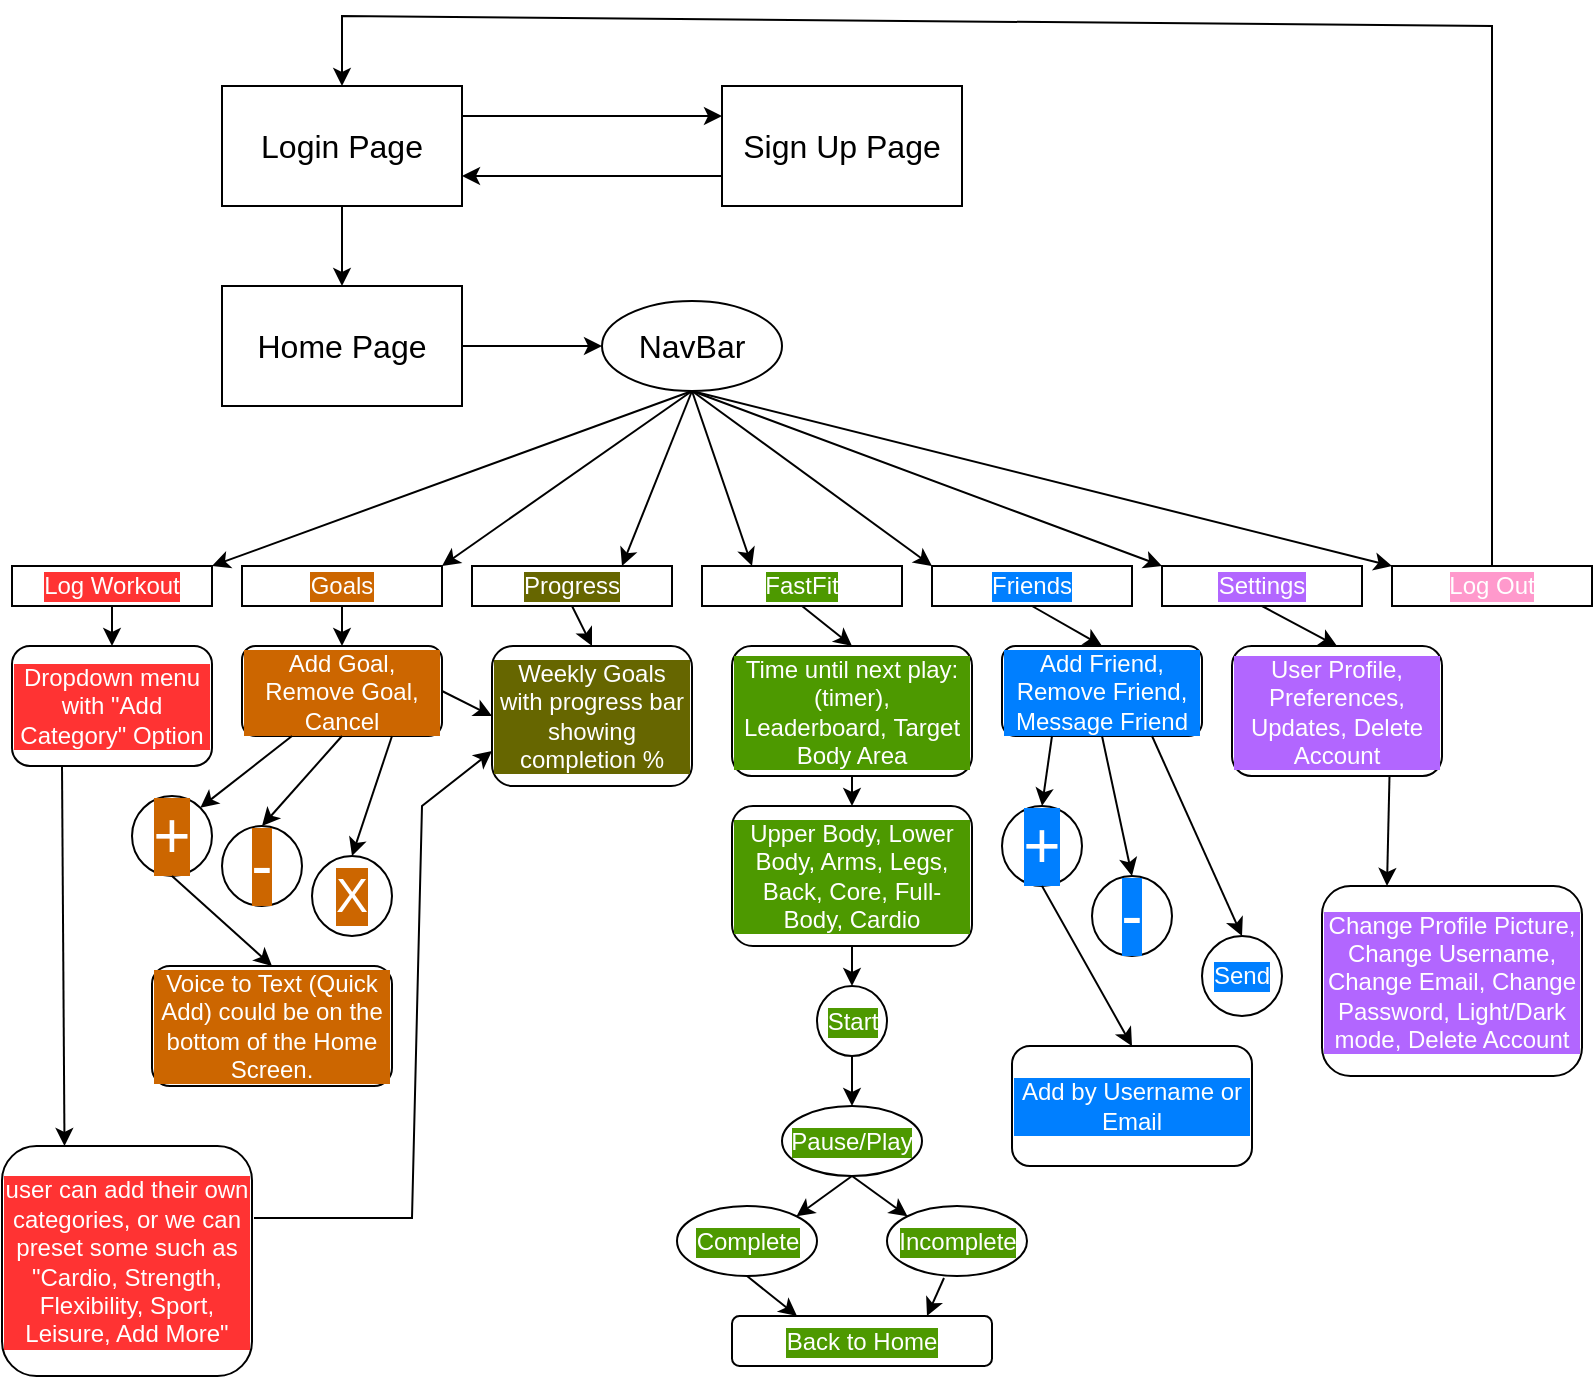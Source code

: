 <mxfile version="24.7.10">
  <diagram name="Page-1" id="Ibu_ShTeSwuRrmiSXFoi">
    <mxGraphModel dx="1316" dy="737" grid="1" gridSize="5" guides="1" tooltips="1" connect="1" arrows="1" fold="1" page="1" pageScale="1" pageWidth="850" pageHeight="1100" math="0" shadow="0">
      <root>
        <mxCell id="0" />
        <mxCell id="1" parent="0" />
        <mxCell id="kRHaIRPuTOjawNohXD7s-1" value="Login Page" style="rounded=0;whiteSpace=wrap;html=1;fontSize=16;" parent="1" vertex="1">
          <mxGeometry x="145" y="60" width="120" height="60" as="geometry" />
        </mxCell>
        <mxCell id="kRHaIRPuTOjawNohXD7s-2" value="Sign Up Page" style="rounded=0;whiteSpace=wrap;html=1;fontSize=16;" parent="1" vertex="1">
          <mxGeometry x="395" y="60" width="120" height="60" as="geometry" />
        </mxCell>
        <mxCell id="kRHaIRPuTOjawNohXD7s-3" value="" style="endArrow=classic;html=1;rounded=0;exitX=1;exitY=0.25;exitDx=0;exitDy=0;entryX=0;entryY=0.25;entryDx=0;entryDy=0;" parent="1" source="kRHaIRPuTOjawNohXD7s-1" target="kRHaIRPuTOjawNohXD7s-2" edge="1">
          <mxGeometry width="50" height="50" relative="1" as="geometry">
            <mxPoint x="280" y="80" as="sourcePoint" />
            <mxPoint x="380" y="80" as="targetPoint" />
            <Array as="points" />
          </mxGeometry>
        </mxCell>
        <mxCell id="kRHaIRPuTOjawNohXD7s-4" value="" style="endArrow=classic;html=1;rounded=0;exitX=0;exitY=0.75;exitDx=0;exitDy=0;entryX=1;entryY=0.75;entryDx=0;entryDy=0;" parent="1" source="kRHaIRPuTOjawNohXD7s-2" target="kRHaIRPuTOjawNohXD7s-1" edge="1">
          <mxGeometry width="50" height="50" relative="1" as="geometry">
            <mxPoint x="380" y="100" as="sourcePoint" />
            <mxPoint x="280" y="100" as="targetPoint" />
          </mxGeometry>
        </mxCell>
        <mxCell id="kRHaIRPuTOjawNohXD7s-5" value="Home Page" style="rounded=0;whiteSpace=wrap;html=1;fontSize=16;" parent="1" vertex="1">
          <mxGeometry x="145" y="160" width="120" height="60" as="geometry" />
        </mxCell>
        <mxCell id="kRHaIRPuTOjawNohXD7s-6" value="NavBar" style="ellipse;whiteSpace=wrap;html=1;fontSize=16;" parent="1" vertex="1">
          <mxGeometry x="335" y="167.5" width="90" height="45" as="geometry" />
        </mxCell>
        <mxCell id="kRHaIRPuTOjawNohXD7s-7" value="" style="endArrow=classic;html=1;rounded=0;entryX=0.5;entryY=0;entryDx=0;entryDy=0;exitX=0.5;exitY=1;exitDx=0;exitDy=0;" parent="1" source="kRHaIRPuTOjawNohXD7s-1" target="kRHaIRPuTOjawNohXD7s-5" edge="1">
          <mxGeometry width="50" height="50" relative="1" as="geometry">
            <mxPoint x="200" y="125" as="sourcePoint" />
            <mxPoint x="450" y="355" as="targetPoint" />
          </mxGeometry>
        </mxCell>
        <mxCell id="kRHaIRPuTOjawNohXD7s-8" value="" style="endArrow=classic;html=1;rounded=0;exitX=1;exitY=0.5;exitDx=0;exitDy=0;entryX=0;entryY=0.5;entryDx=0;entryDy=0;" parent="1" source="kRHaIRPuTOjawNohXD7s-5" target="kRHaIRPuTOjawNohXD7s-6" edge="1">
          <mxGeometry width="50" height="50" relative="1" as="geometry">
            <mxPoint x="400" y="405" as="sourcePoint" />
            <mxPoint x="450" y="355" as="targetPoint" />
          </mxGeometry>
        </mxCell>
        <mxCell id="kRHaIRPuTOjawNohXD7s-11" value="Log Workout" style="rounded=0;whiteSpace=wrap;html=1;labelBackgroundColor=#FF3333;textShadow=0;fontColor=#FFFFFF;" parent="1" vertex="1">
          <mxGeometry x="40" y="300" width="100" height="20" as="geometry" />
        </mxCell>
        <mxCell id="kRHaIRPuTOjawNohXD7s-12" value="Goals" style="rounded=0;whiteSpace=wrap;html=1;labelBackgroundColor=#CC6600;fontColor=#FFFFFF;" parent="1" vertex="1">
          <mxGeometry x="155" y="300" width="100" height="20" as="geometry" />
        </mxCell>
        <mxCell id="kRHaIRPuTOjawNohXD7s-13" value="Progress" style="rounded=0;whiteSpace=wrap;html=1;fontColor=#FFFFFF;labelBackgroundColor=#666600;" parent="1" vertex="1">
          <mxGeometry x="270" y="300" width="100" height="20" as="geometry" />
        </mxCell>
        <mxCell id="kRHaIRPuTOjawNohXD7s-14" value="Settings" style="rounded=0;whiteSpace=wrap;html=1;fontColor=#FFFFFF;labelBackgroundColor=#B266FF;" parent="1" vertex="1">
          <mxGeometry x="615" y="300" width="100" height="20" as="geometry" />
        </mxCell>
        <mxCell id="kRHaIRPuTOjawNohXD7s-15" value="FastFit" style="rounded=0;whiteSpace=wrap;html=1;labelBackgroundColor=#4D9900;fontColor=#FFFFFF;" parent="1" vertex="1">
          <mxGeometry x="385" y="300" width="100" height="20" as="geometry" />
        </mxCell>
        <mxCell id="kRHaIRPuTOjawNohXD7s-16" value="Friends" style="rounded=0;whiteSpace=wrap;html=1;fontColor=#FFFFFF;labelBackgroundColor=#007FFF;" parent="1" vertex="1">
          <mxGeometry x="500" y="300" width="100" height="20" as="geometry" />
        </mxCell>
        <mxCell id="kRHaIRPuTOjawNohXD7s-17" value="Log Out" style="rounded=0;whiteSpace=wrap;html=1;fontColor=#FFFFFF;labelBackgroundColor=#FF99CC;" parent="1" vertex="1">
          <mxGeometry x="730" y="300" width="100" height="20" as="geometry" />
        </mxCell>
        <mxCell id="kRHaIRPuTOjawNohXD7s-19" value="" style="endArrow=classic;html=1;rounded=0;exitX=0.5;exitY=1;exitDx=0;exitDy=0;entryX=1;entryY=0;entryDx=0;entryDy=0;" parent="1" source="kRHaIRPuTOjawNohXD7s-6" target="kRHaIRPuTOjawNohXD7s-11" edge="1">
          <mxGeometry width="50" height="50" relative="1" as="geometry">
            <mxPoint x="400" y="405" as="sourcePoint" />
            <mxPoint x="450" y="355" as="targetPoint" />
          </mxGeometry>
        </mxCell>
        <mxCell id="kRHaIRPuTOjawNohXD7s-20" value="" style="endArrow=classic;html=1;rounded=0;exitX=0.5;exitY=1;exitDx=0;exitDy=0;entryX=1;entryY=0;entryDx=0;entryDy=0;" parent="1" source="kRHaIRPuTOjawNohXD7s-6" target="kRHaIRPuTOjawNohXD7s-12" edge="1">
          <mxGeometry width="50" height="50" relative="1" as="geometry">
            <mxPoint x="400" y="405" as="sourcePoint" />
            <mxPoint x="450" y="355" as="targetPoint" />
          </mxGeometry>
        </mxCell>
        <mxCell id="kRHaIRPuTOjawNohXD7s-21" value="" style="endArrow=classic;html=1;rounded=0;entryX=0.75;entryY=0;entryDx=0;entryDy=0;exitX=0.5;exitY=1;exitDx=0;exitDy=0;" parent="1" source="kRHaIRPuTOjawNohXD7s-6" target="kRHaIRPuTOjawNohXD7s-13" edge="1">
          <mxGeometry width="50" height="50" relative="1" as="geometry">
            <mxPoint x="575" y="215" as="sourcePoint" />
            <mxPoint x="450" y="355" as="targetPoint" />
          </mxGeometry>
        </mxCell>
        <mxCell id="kRHaIRPuTOjawNohXD7s-22" value="" style="endArrow=classic;html=1;rounded=0;exitX=0.5;exitY=1;exitDx=0;exitDy=0;entryX=0.25;entryY=0;entryDx=0;entryDy=0;" parent="1" source="kRHaIRPuTOjawNohXD7s-6" target="kRHaIRPuTOjawNohXD7s-15" edge="1">
          <mxGeometry width="50" height="50" relative="1" as="geometry">
            <mxPoint x="400" y="405" as="sourcePoint" />
            <mxPoint x="450" y="355" as="targetPoint" />
          </mxGeometry>
        </mxCell>
        <mxCell id="kRHaIRPuTOjawNohXD7s-23" value="" style="endArrow=classic;html=1;rounded=0;exitX=0.5;exitY=1;exitDx=0;exitDy=0;entryX=0;entryY=0;entryDx=0;entryDy=0;" parent="1" source="kRHaIRPuTOjawNohXD7s-6" target="kRHaIRPuTOjawNohXD7s-17" edge="1">
          <mxGeometry width="50" height="50" relative="1" as="geometry">
            <mxPoint x="400" y="405" as="sourcePoint" />
            <mxPoint x="450" y="355" as="targetPoint" />
          </mxGeometry>
        </mxCell>
        <mxCell id="kRHaIRPuTOjawNohXD7s-24" value="" style="endArrow=classic;html=1;rounded=0;exitX=0.5;exitY=1;exitDx=0;exitDy=0;entryX=0;entryY=0;entryDx=0;entryDy=0;" parent="1" source="kRHaIRPuTOjawNohXD7s-6" target="kRHaIRPuTOjawNohXD7s-14" edge="1">
          <mxGeometry width="50" height="50" relative="1" as="geometry">
            <mxPoint x="400" y="405" as="sourcePoint" />
            <mxPoint x="450" y="355" as="targetPoint" />
          </mxGeometry>
        </mxCell>
        <mxCell id="kRHaIRPuTOjawNohXD7s-25" value="" style="endArrow=classic;html=1;rounded=0;exitX=0.5;exitY=1;exitDx=0;exitDy=0;entryX=0;entryY=0;entryDx=0;entryDy=0;" parent="1" source="kRHaIRPuTOjawNohXD7s-6" target="kRHaIRPuTOjawNohXD7s-16" edge="1">
          <mxGeometry width="50" height="50" relative="1" as="geometry">
            <mxPoint x="400" y="405" as="sourcePoint" />
            <mxPoint x="450" y="355" as="targetPoint" />
          </mxGeometry>
        </mxCell>
        <mxCell id="kRHaIRPuTOjawNohXD7s-28" value="Dropdown menu with &quot;Add Category&quot; Option" style="rounded=1;whiteSpace=wrap;html=1;labelBackgroundColor=#FF3333;fontColor=#FFFFFF;" parent="1" vertex="1">
          <mxGeometry x="40" y="340" width="100" height="60" as="geometry" />
        </mxCell>
        <mxCell id="kRHaIRPuTOjawNohXD7s-29" value="" style="endArrow=classic;html=1;rounded=0;exitX=0.5;exitY=0;exitDx=0;exitDy=0;entryX=0.5;entryY=0;entryDx=0;entryDy=0;" parent="1" source="kRHaIRPuTOjawNohXD7s-17" target="kRHaIRPuTOjawNohXD7s-1" edge="1">
          <mxGeometry width="50" height="50" relative="1" as="geometry">
            <mxPoint x="400" y="405" as="sourcePoint" />
            <mxPoint x="450" y="355" as="targetPoint" />
            <Array as="points">
              <mxPoint x="780" y="30" />
              <mxPoint x="205" y="25" />
            </Array>
          </mxGeometry>
        </mxCell>
        <mxCell id="kRHaIRPuTOjawNohXD7s-31" value="+" style="ellipse;whiteSpace=wrap;html=1;aspect=fixed;fontSize=32;fontColor=#FFFFFF;labelBackgroundColor=#CC6600;" parent="1" vertex="1">
          <mxGeometry x="100" y="415" width="40" height="40" as="geometry" />
        </mxCell>
        <mxCell id="kRHaIRPuTOjawNohXD7s-32" value="-" style="ellipse;whiteSpace=wrap;html=1;aspect=fixed;fontSize=32;fontColor=#FFFFFF;labelBackgroundColor=#CC6600;" parent="1" vertex="1">
          <mxGeometry x="145" y="430" width="40" height="40" as="geometry" />
        </mxCell>
        <mxCell id="kRHaIRPuTOjawNohXD7s-33" value="X" style="ellipse;whiteSpace=wrap;html=1;aspect=fixed;fontSize=24;fontColor=#FFFFFF;labelBackgroundColor=#CC6600;" parent="1" vertex="1">
          <mxGeometry x="190" y="445" width="40" height="40" as="geometry" />
        </mxCell>
        <mxCell id="kRHaIRPuTOjawNohXD7s-34" value="Add Goal, Remove Goal, Cancel" style="rounded=1;whiteSpace=wrap;html=1;labelBackgroundColor=#CC6600;fontColor=#FFFFFF;" parent="1" vertex="1">
          <mxGeometry x="155" y="340" width="100" height="45" as="geometry" />
        </mxCell>
        <mxCell id="kRHaIRPuTOjawNohXD7s-35" value="" style="endArrow=classic;html=1;rounded=0;exitX=0.25;exitY=1;exitDx=0;exitDy=0;entryX=1;entryY=0;entryDx=0;entryDy=0;" parent="1" source="kRHaIRPuTOjawNohXD7s-34" target="kRHaIRPuTOjawNohXD7s-31" edge="1">
          <mxGeometry width="50" height="50" relative="1" as="geometry">
            <mxPoint x="400" y="405" as="sourcePoint" />
            <mxPoint x="450" y="355" as="targetPoint" />
          </mxGeometry>
        </mxCell>
        <mxCell id="kRHaIRPuTOjawNohXD7s-36" value="" style="endArrow=classic;html=1;rounded=0;exitX=0.5;exitY=1;exitDx=0;exitDy=0;entryX=0.5;entryY=0;entryDx=0;entryDy=0;" parent="1" source="kRHaIRPuTOjawNohXD7s-34" target="kRHaIRPuTOjawNohXD7s-32" edge="1">
          <mxGeometry width="50" height="50" relative="1" as="geometry">
            <mxPoint x="400" y="405" as="sourcePoint" />
            <mxPoint x="450" y="355" as="targetPoint" />
          </mxGeometry>
        </mxCell>
        <mxCell id="kRHaIRPuTOjawNohXD7s-37" value="" style="endArrow=classic;html=1;rounded=0;exitX=0.75;exitY=1;exitDx=0;exitDy=0;entryX=0.5;entryY=0;entryDx=0;entryDy=0;" parent="1" source="kRHaIRPuTOjawNohXD7s-34" target="kRHaIRPuTOjawNohXD7s-33" edge="1">
          <mxGeometry width="50" height="50" relative="1" as="geometry">
            <mxPoint x="400" y="405" as="sourcePoint" />
            <mxPoint x="450" y="355" as="targetPoint" />
          </mxGeometry>
        </mxCell>
        <mxCell id="kRHaIRPuTOjawNohXD7s-38" value="" style="endArrow=classic;html=1;rounded=0;entryX=0.5;entryY=0;entryDx=0;entryDy=0;exitX=0.5;exitY=1;exitDx=0;exitDy=0;" parent="1" source="kRHaIRPuTOjawNohXD7s-12" target="kRHaIRPuTOjawNohXD7s-34" edge="1">
          <mxGeometry width="50" height="50" relative="1" as="geometry">
            <mxPoint x="290" y="345" as="sourcePoint" />
            <mxPoint x="450" y="355" as="targetPoint" />
          </mxGeometry>
        </mxCell>
        <mxCell id="kRHaIRPuTOjawNohXD7s-39" value="Weekly Goals with progress bar showing completion %" style="rounded=1;whiteSpace=wrap;html=1;fontColor=#FFFFFF;labelBackgroundColor=#666600;" parent="1" vertex="1">
          <mxGeometry x="280" y="340" width="100" height="70" as="geometry" />
        </mxCell>
        <mxCell id="kRHaIRPuTOjawNohXD7s-41" value="Time until next play: (timer), Leaderboard,&amp;nbsp;&lt;span style=&quot;&quot;&gt;Target Body Area&lt;/span&gt;" style="rounded=1;whiteSpace=wrap;html=1;labelBackgroundColor=#4D9900;fontColor=#FFFFFF;" parent="1" vertex="1">
          <mxGeometry x="400" y="340" width="120" height="65" as="geometry" />
        </mxCell>
        <mxCell id="kRHaIRPuTOjawNohXD7s-42" value="Add Friend, Remove Friend, Message Friend" style="rounded=1;whiteSpace=wrap;html=1;fontColor=#FFFFFF;labelBackgroundColor=#007FFF;" parent="1" vertex="1">
          <mxGeometry x="535" y="340" width="100" height="45" as="geometry" />
        </mxCell>
        <mxCell id="kRHaIRPuTOjawNohXD7s-44" value="User Profile, Preferences, Updates, Delete Account" style="rounded=1;whiteSpace=wrap;html=1;fontColor=#FFFFFF;labelBackgroundColor=#B266FF;" parent="1" vertex="1">
          <mxGeometry x="650" y="340" width="105" height="65" as="geometry" />
        </mxCell>
        <mxCell id="kRHaIRPuTOjawNohXD7s-45" value="" style="endArrow=classic;html=1;rounded=0;exitX=0.5;exitY=1;exitDx=0;exitDy=0;entryX=0.5;entryY=0;entryDx=0;entryDy=0;" parent="1" source="kRHaIRPuTOjawNohXD7s-14" target="kRHaIRPuTOjawNohXD7s-44" edge="1">
          <mxGeometry width="50" height="50" relative="1" as="geometry">
            <mxPoint x="400" y="405" as="sourcePoint" />
            <mxPoint x="450" y="355" as="targetPoint" />
          </mxGeometry>
        </mxCell>
        <mxCell id="kRHaIRPuTOjawNohXD7s-46" value="" style="endArrow=classic;html=1;rounded=0;exitX=0.5;exitY=1;exitDx=0;exitDy=0;entryX=0.5;entryY=0;entryDx=0;entryDy=0;" parent="1" source="kRHaIRPuTOjawNohXD7s-15" target="kRHaIRPuTOjawNohXD7s-41" edge="1">
          <mxGeometry width="50" height="50" relative="1" as="geometry">
            <mxPoint x="400" y="405" as="sourcePoint" />
            <mxPoint x="450" y="355" as="targetPoint" />
          </mxGeometry>
        </mxCell>
        <mxCell id="kRHaIRPuTOjawNohXD7s-47" value="" style="endArrow=classic;html=1;rounded=0;exitX=0.5;exitY=1;exitDx=0;exitDy=0;entryX=0.5;entryY=0;entryDx=0;entryDy=0;" parent="1" source="kRHaIRPuTOjawNohXD7s-16" target="kRHaIRPuTOjawNohXD7s-42" edge="1">
          <mxGeometry width="50" height="50" relative="1" as="geometry">
            <mxPoint x="400" y="405" as="sourcePoint" />
            <mxPoint x="450" y="355" as="targetPoint" />
          </mxGeometry>
        </mxCell>
        <mxCell id="kRHaIRPuTOjawNohXD7s-48" value="" style="endArrow=classic;html=1;rounded=0;exitX=0.5;exitY=1;exitDx=0;exitDy=0;entryX=0.5;entryY=0;entryDx=0;entryDy=0;" parent="1" source="kRHaIRPuTOjawNohXD7s-13" target="kRHaIRPuTOjawNohXD7s-39" edge="1">
          <mxGeometry width="50" height="50" relative="1" as="geometry">
            <mxPoint x="400" y="405" as="sourcePoint" />
            <mxPoint x="450" y="355" as="targetPoint" />
          </mxGeometry>
        </mxCell>
        <mxCell id="kRHaIRPuTOjawNohXD7s-49" value="" style="endArrow=classic;html=1;rounded=0;exitX=0.5;exitY=1;exitDx=0;exitDy=0;entryX=0.5;entryY=0;entryDx=0;entryDy=0;" parent="1" source="kRHaIRPuTOjawNohXD7s-31" target="kRHaIRPuTOjawNohXD7s-51" edge="1">
          <mxGeometry width="50" height="50" relative="1" as="geometry">
            <mxPoint x="400" y="405" as="sourcePoint" />
            <mxPoint x="144.231" y="490" as="targetPoint" />
          </mxGeometry>
        </mxCell>
        <mxCell id="kRHaIRPuTOjawNohXD7s-51" value="Voice to Text (Quick Add) could be on the bottom of the Home Screen." style="rounded=1;whiteSpace=wrap;html=1;labelBackgroundColor=#CC6600;fontColor=#FFFFFF;" parent="1" vertex="1">
          <mxGeometry x="110" y="500" width="120" height="60" as="geometry" />
        </mxCell>
        <mxCell id="kRHaIRPuTOjawNohXD7s-52" value="" style="endArrow=classic;html=1;rounded=0;exitX=0.5;exitY=1;exitDx=0;exitDy=0;" parent="1" source="kRHaIRPuTOjawNohXD7s-41" target="kRHaIRPuTOjawNohXD7s-53" edge="1">
          <mxGeometry width="50" height="50" relative="1" as="geometry">
            <mxPoint x="400" y="405" as="sourcePoint" />
            <mxPoint x="450" y="440" as="targetPoint" />
          </mxGeometry>
        </mxCell>
        <mxCell id="kRHaIRPuTOjawNohXD7s-53" value="Upper Body, Lower Body, Arms, Legs, Back, Core, Full-Body, Cardio" style="rounded=1;whiteSpace=wrap;html=1;labelBackgroundColor=#4D9900;fontColor=#FFFFFF;" parent="1" vertex="1">
          <mxGeometry x="400" y="420" width="120" height="70" as="geometry" />
        </mxCell>
        <mxCell id="kRHaIRPuTOjawNohXD7s-54" value="+" style="ellipse;whiteSpace=wrap;html=1;aspect=fixed;fontSize=32;fontColor=#FFFFFF;labelBackgroundColor=#007FFF;" parent="1" vertex="1">
          <mxGeometry x="535" y="420" width="40" height="40" as="geometry" />
        </mxCell>
        <mxCell id="kRHaIRPuTOjawNohXD7s-55" value="-" style="ellipse;whiteSpace=wrap;html=1;aspect=fixed;fontSize=32;fontColor=#FFFFFF;labelBackgroundColor=#007FFF;" parent="1" vertex="1">
          <mxGeometry x="580" y="455" width="40" height="40" as="geometry" />
        </mxCell>
        <mxCell id="kRHaIRPuTOjawNohXD7s-56" value="" style="endArrow=classic;html=1;rounded=0;exitX=0.25;exitY=1;exitDx=0;exitDy=0;entryX=0.5;entryY=0;entryDx=0;entryDy=0;" parent="1" source="kRHaIRPuTOjawNohXD7s-42" target="kRHaIRPuTOjawNohXD7s-54" edge="1">
          <mxGeometry width="50" height="50" relative="1" as="geometry">
            <mxPoint x="400" y="405" as="sourcePoint" />
            <mxPoint x="575" y="415" as="targetPoint" />
          </mxGeometry>
        </mxCell>
        <mxCell id="kRHaIRPuTOjawNohXD7s-57" value="" style="endArrow=classic;html=1;rounded=0;exitX=0.5;exitY=1;exitDx=0;exitDy=0;entryX=0.5;entryY=0;entryDx=0;entryDy=0;" parent="1" source="kRHaIRPuTOjawNohXD7s-42" target="kRHaIRPuTOjawNohXD7s-55" edge="1">
          <mxGeometry width="50" height="50" relative="1" as="geometry">
            <mxPoint x="400" y="405" as="sourcePoint" />
            <mxPoint x="450" y="355" as="targetPoint" />
          </mxGeometry>
        </mxCell>
        <mxCell id="kRHaIRPuTOjawNohXD7s-58" value="Send" style="ellipse;whiteSpace=wrap;html=1;aspect=fixed;fontColor=#FFFFFF;labelBackgroundColor=#007FFF;" parent="1" vertex="1">
          <mxGeometry x="635" y="485" width="40" height="40" as="geometry" />
        </mxCell>
        <mxCell id="kRHaIRPuTOjawNohXD7s-59" value="" style="endArrow=classic;html=1;rounded=0;exitX=0.75;exitY=1;exitDx=0;exitDy=0;entryX=0.5;entryY=0;entryDx=0;entryDy=0;" parent="1" source="kRHaIRPuTOjawNohXD7s-42" target="kRHaIRPuTOjawNohXD7s-58" edge="1">
          <mxGeometry width="50" height="50" relative="1" as="geometry">
            <mxPoint x="400" y="405" as="sourcePoint" />
            <mxPoint x="450" y="355" as="targetPoint" />
          </mxGeometry>
        </mxCell>
        <mxCell id="kRHaIRPuTOjawNohXD7s-60" value="Add by Username or Email" style="rounded=1;whiteSpace=wrap;html=1;fontColor=#FFFFFF;labelBackgroundColor=#007FFF;" parent="1" vertex="1">
          <mxGeometry x="540" y="540" width="120" height="60" as="geometry" />
        </mxCell>
        <mxCell id="kRHaIRPuTOjawNohXD7s-61" value="" style="endArrow=classic;html=1;rounded=0;exitX=0.5;exitY=1;exitDx=0;exitDy=0;entryX=0.5;entryY=0;entryDx=0;entryDy=0;" parent="1" source="kRHaIRPuTOjawNohXD7s-54" target="kRHaIRPuTOjawNohXD7s-60" edge="1">
          <mxGeometry width="50" height="50" relative="1" as="geometry">
            <mxPoint x="400" y="405" as="sourcePoint" />
            <mxPoint x="450" y="355" as="targetPoint" />
          </mxGeometry>
        </mxCell>
        <mxCell id="kRHaIRPuTOjawNohXD7s-63" value="" style="endArrow=classic;html=1;rounded=0;exitX=0.5;exitY=1;exitDx=0;exitDy=0;" parent="1" source="kRHaIRPuTOjawNohXD7s-53" target="kRHaIRPuTOjawNohXD7s-64" edge="1">
          <mxGeometry width="50" height="50" relative="1" as="geometry">
            <mxPoint x="400" y="405" as="sourcePoint" />
            <mxPoint x="460" y="505" as="targetPoint" />
          </mxGeometry>
        </mxCell>
        <mxCell id="kRHaIRPuTOjawNohXD7s-64" value="Start" style="ellipse;whiteSpace=wrap;html=1;aspect=fixed;fontColor=#FFFFFF;labelBackgroundColor=#4D9900;" parent="1" vertex="1">
          <mxGeometry x="442.5" y="510" width="35" height="35" as="geometry" />
        </mxCell>
        <mxCell id="kRHaIRPuTOjawNohXD7s-68" value="Pause/Play" style="ellipse;whiteSpace=wrap;html=1;fontColor=#FFFFFF;labelBackgroundColor=#4D9900;" parent="1" vertex="1">
          <mxGeometry x="425" y="570" width="70" height="35" as="geometry" />
        </mxCell>
        <mxCell id="kRHaIRPuTOjawNohXD7s-69" value="" style="endArrow=classic;html=1;rounded=0;exitX=0.5;exitY=1;exitDx=0;exitDy=0;entryX=0.5;entryY=0;entryDx=0;entryDy=0;" parent="1" source="kRHaIRPuTOjawNohXD7s-64" target="kRHaIRPuTOjawNohXD7s-68" edge="1">
          <mxGeometry width="50" height="50" relative="1" as="geometry">
            <mxPoint x="400" y="405" as="sourcePoint" />
            <mxPoint x="450" y="355" as="targetPoint" />
          </mxGeometry>
        </mxCell>
        <mxCell id="kRHaIRPuTOjawNohXD7s-72" value="Complete" style="ellipse;whiteSpace=wrap;html=1;fontColor=#FFFFFF;labelBackgroundColor=#4D9900;" parent="1" vertex="1">
          <mxGeometry x="372.5" y="620" width="70" height="35" as="geometry" />
        </mxCell>
        <mxCell id="kRHaIRPuTOjawNohXD7s-73" value="Incomplete" style="ellipse;whiteSpace=wrap;html=1;fontColor=#FFFFFF;labelBackgroundColor=#4D9900;" parent="1" vertex="1">
          <mxGeometry x="477.5" y="620" width="70" height="35" as="geometry" />
        </mxCell>
        <mxCell id="kRHaIRPuTOjawNohXD7s-74" value="" style="endArrow=classic;html=1;rounded=0;exitX=0.5;exitY=1;exitDx=0;exitDy=0;entryX=1;entryY=0;entryDx=0;entryDy=0;" parent="1" source="kRHaIRPuTOjawNohXD7s-68" target="kRHaIRPuTOjawNohXD7s-72" edge="1">
          <mxGeometry width="50" height="50" relative="1" as="geometry">
            <mxPoint x="400" y="405" as="sourcePoint" />
            <mxPoint x="450" y="355" as="targetPoint" />
          </mxGeometry>
        </mxCell>
        <mxCell id="kRHaIRPuTOjawNohXD7s-75" value="" style="endArrow=classic;html=1;rounded=0;exitX=0.5;exitY=1;exitDx=0;exitDy=0;entryX=0;entryY=0;entryDx=0;entryDy=0;" parent="1" source="kRHaIRPuTOjawNohXD7s-68" target="kRHaIRPuTOjawNohXD7s-73" edge="1">
          <mxGeometry width="50" height="50" relative="1" as="geometry">
            <mxPoint x="400" y="405" as="sourcePoint" />
            <mxPoint x="450" y="355" as="targetPoint" />
          </mxGeometry>
        </mxCell>
        <mxCell id="kRHaIRPuTOjawNohXD7s-76" value="Back to Home" style="rounded=1;whiteSpace=wrap;html=1;fontColor=#FFFFFF;labelBackgroundColor=#4D9900;" parent="1" vertex="1">
          <mxGeometry x="400" y="675" width="130" height="25" as="geometry" />
        </mxCell>
        <mxCell id="kRHaIRPuTOjawNohXD7s-77" value="" style="endArrow=classic;html=1;rounded=0;exitX=0.5;exitY=1;exitDx=0;exitDy=0;entryX=0.25;entryY=0;entryDx=0;entryDy=0;" parent="1" source="kRHaIRPuTOjawNohXD7s-72" target="kRHaIRPuTOjawNohXD7s-76" edge="1">
          <mxGeometry width="50" height="50" relative="1" as="geometry">
            <mxPoint x="400" y="575" as="sourcePoint" />
            <mxPoint x="450" y="525" as="targetPoint" />
          </mxGeometry>
        </mxCell>
        <mxCell id="kRHaIRPuTOjawNohXD7s-78" value="" style="endArrow=classic;html=1;rounded=0;exitX=0.407;exitY=1.029;exitDx=0;exitDy=0;exitPerimeter=0;entryX=0.75;entryY=0;entryDx=0;entryDy=0;" parent="1" source="kRHaIRPuTOjawNohXD7s-73" target="kRHaIRPuTOjawNohXD7s-76" edge="1">
          <mxGeometry width="50" height="50" relative="1" as="geometry">
            <mxPoint x="400" y="575" as="sourcePoint" />
            <mxPoint x="450" y="525" as="targetPoint" />
          </mxGeometry>
        </mxCell>
        <mxCell id="rZY_2hW5WFeJh-Ct97Wm-1" value="" style="endArrow=classic;html=1;rounded=0;exitX=1;exitY=0.5;exitDx=0;exitDy=0;entryX=0;entryY=0.5;entryDx=0;entryDy=0;" edge="1" parent="1" source="kRHaIRPuTOjawNohXD7s-34" target="kRHaIRPuTOjawNohXD7s-39">
          <mxGeometry width="50" height="50" relative="1" as="geometry">
            <mxPoint x="400" y="405" as="sourcePoint" />
            <mxPoint x="450" y="355" as="targetPoint" />
          </mxGeometry>
        </mxCell>
        <mxCell id="rZY_2hW5WFeJh-Ct97Wm-2" value="" style="endArrow=classic;html=1;rounded=0;exitX=0.5;exitY=1;exitDx=0;exitDy=0;entryX=0.5;entryY=0;entryDx=0;entryDy=0;" edge="1" parent="1" source="kRHaIRPuTOjawNohXD7s-11" target="kRHaIRPuTOjawNohXD7s-28">
          <mxGeometry width="50" height="50" relative="1" as="geometry">
            <mxPoint x="400" y="405" as="sourcePoint" />
            <mxPoint x="450" y="355" as="targetPoint" />
          </mxGeometry>
        </mxCell>
        <mxCell id="rZY_2hW5WFeJh-Ct97Wm-3" value="" style="endArrow=classic;html=1;rounded=0;exitX=0.25;exitY=1;exitDx=0;exitDy=0;entryX=0.25;entryY=0;entryDx=0;entryDy=0;" edge="1" parent="1" source="kRHaIRPuTOjawNohXD7s-28" target="rZY_2hW5WFeJh-Ct97Wm-4">
          <mxGeometry width="50" height="50" relative="1" as="geometry">
            <mxPoint x="400" y="405" as="sourcePoint" />
            <mxPoint x="60" y="580" as="targetPoint" />
          </mxGeometry>
        </mxCell>
        <mxCell id="rZY_2hW5WFeJh-Ct97Wm-4" value="user can add their own categories, or we can preset some such as &quot;Cardio, Strength, Flexibility, Sport, Leisure, Add More&quot;" style="rounded=1;whiteSpace=wrap;html=1;labelBackgroundColor=#FF3333;fontColor=#FFFFFF;" vertex="1" parent="1">
          <mxGeometry x="35" y="590" width="125" height="115" as="geometry" />
        </mxCell>
        <mxCell id="rZY_2hW5WFeJh-Ct97Wm-5" value="" style="endArrow=classic;html=1;rounded=0;exitX=1.008;exitY=0.313;exitDx=0;exitDy=0;exitPerimeter=0;entryX=0;entryY=0.75;entryDx=0;entryDy=0;" edge="1" parent="1" source="rZY_2hW5WFeJh-Ct97Wm-4" target="kRHaIRPuTOjawNohXD7s-39">
          <mxGeometry width="50" height="50" relative="1" as="geometry">
            <mxPoint x="400" y="405" as="sourcePoint" />
            <mxPoint x="450" y="355" as="targetPoint" />
            <Array as="points">
              <mxPoint x="240" y="626" />
              <mxPoint x="245" y="420" />
            </Array>
          </mxGeometry>
        </mxCell>
        <mxCell id="rZY_2hW5WFeJh-Ct97Wm-6" value="Change Profile Picture, Change Username, Change Email, Change Password, Light/Dark mode, Delete Account" style="rounded=1;whiteSpace=wrap;html=1;fontColor=#FFFFFF;labelBackgroundColor=#B266FF;" vertex="1" parent="1">
          <mxGeometry x="695" y="460" width="130" height="95" as="geometry" />
        </mxCell>
        <mxCell id="rZY_2hW5WFeJh-Ct97Wm-7" value="" style="endArrow=classic;html=1;rounded=0;exitX=0.75;exitY=1;exitDx=0;exitDy=0;entryX=0.25;entryY=0;entryDx=0;entryDy=0;" edge="1" parent="1" source="kRHaIRPuTOjawNohXD7s-44" target="rZY_2hW5WFeJh-Ct97Wm-6">
          <mxGeometry width="50" height="50" relative="1" as="geometry">
            <mxPoint x="400" y="405" as="sourcePoint" />
            <mxPoint x="450" y="355" as="targetPoint" />
          </mxGeometry>
        </mxCell>
      </root>
    </mxGraphModel>
  </diagram>
</mxfile>
